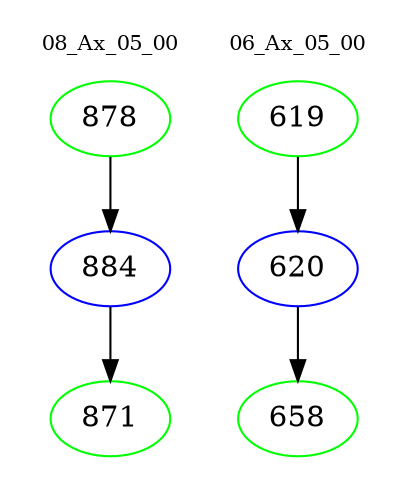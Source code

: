 digraph{
subgraph cluster_0 {
color = white
label = "08_Ax_05_00";
fontsize=10;
T0_878 [label="878", color="green"]
T0_878 -> T0_884 [color="black"]
T0_884 [label="884", color="blue"]
T0_884 -> T0_871 [color="black"]
T0_871 [label="871", color="green"]
}
subgraph cluster_1 {
color = white
label = "06_Ax_05_00";
fontsize=10;
T1_619 [label="619", color="green"]
T1_619 -> T1_620 [color="black"]
T1_620 [label="620", color="blue"]
T1_620 -> T1_658 [color="black"]
T1_658 [label="658", color="green"]
}
}
